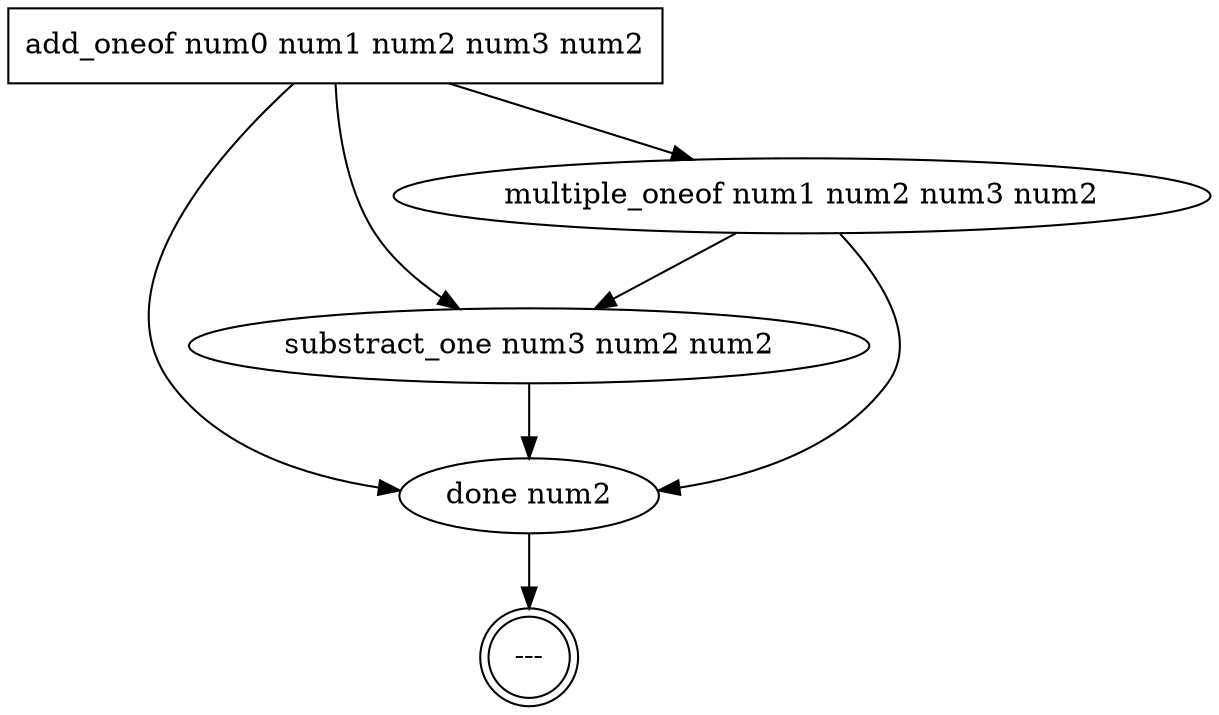 digraph {
  0 [label="---", shape=doublecircle];
  2 [label="add_oneof num0 num1 num2 num3 num2", shape=box];
  1 [label="done num2"];
  3 [label="substract_one num3 num2 num2"];
  4 [label="multiple_oneof num1 num2 num3 num2"];
  2 -> 4;
  2 -> 1;
  2 -> 3;
  1 -> 0;
  3 -> 1;
  4 -> 1;
  4 -> 3;
}
